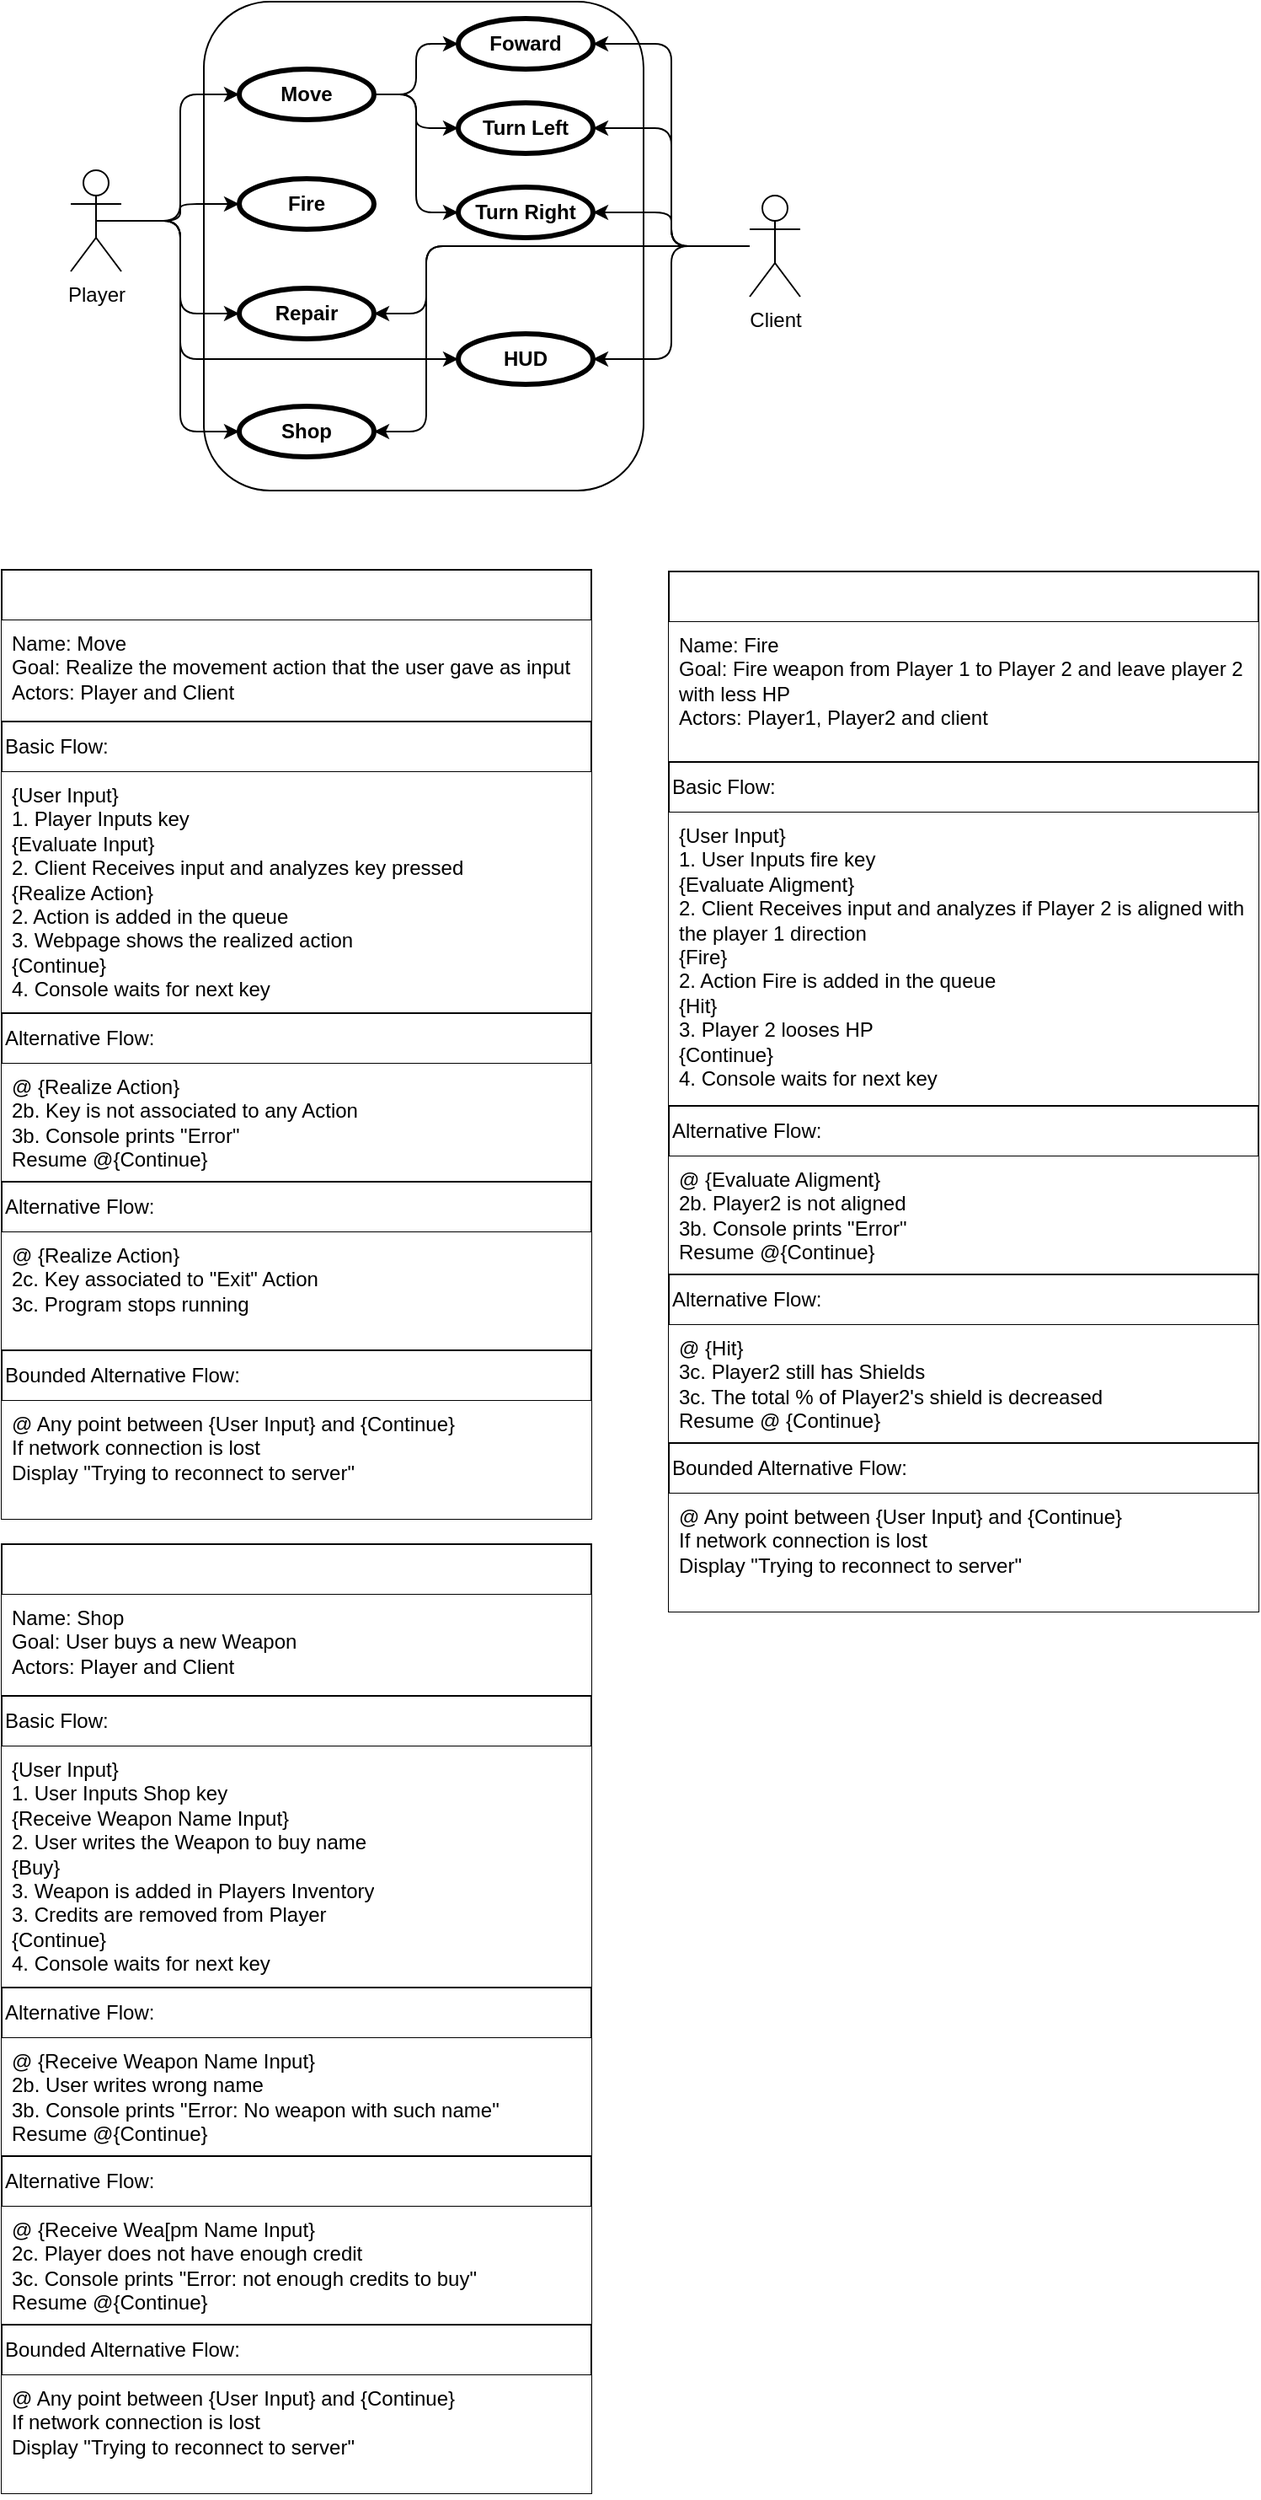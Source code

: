 <mxfile>
    <diagram id="Ikyr1FNvLGh7gO3dsZML" name="Page-1">
        <mxGraphModel dx="358" dy="474" grid="0" gridSize="10" guides="1" tooltips="1" connect="1" arrows="1" fold="1" page="1" pageScale="1" pageWidth="850" pageHeight="1100" background="none" math="0" shadow="0">
            <root>
                <mxCell id="0"/>
                <mxCell id="1" parent="0"/>
                <mxCell id="3" value="" style="rounded=1;whiteSpace=wrap;html=1;" parent="1" vertex="1">
                    <mxGeometry x="149" width="261" height="290" as="geometry"/>
                </mxCell>
                <mxCell id="15" style="edgeStyle=orthogonalEdgeStyle;html=1;entryX=0;entryY=0.5;entryDx=0;entryDy=0;exitX=0.5;exitY=0.5;exitDx=0;exitDy=0;exitPerimeter=0;" parent="1" source="64" target="14" edge="1">
                    <mxGeometry relative="1" as="geometry"/>
                </mxCell>
                <mxCell id="65" style="edgeStyle=orthogonalEdgeStyle;html=1;entryX=1;entryY=0.5;entryDx=0;entryDy=0;" edge="1" parent="1" source="2" target="34">
                    <mxGeometry relative="1" as="geometry"/>
                </mxCell>
                <mxCell id="66" style="edgeStyle=orthogonalEdgeStyle;html=1;entryX=1;entryY=0.5;entryDx=0;entryDy=0;" edge="1" parent="1" source="2" target="35">
                    <mxGeometry relative="1" as="geometry"/>
                </mxCell>
                <mxCell id="67" style="edgeStyle=orthogonalEdgeStyle;html=1;entryX=1;entryY=0.5;entryDx=0;entryDy=0;" edge="1" parent="1" source="2" target="36">
                    <mxGeometry relative="1" as="geometry"/>
                </mxCell>
                <mxCell id="68" style="edgeStyle=orthogonalEdgeStyle;html=1;entryX=1;entryY=0.5;entryDx=0;entryDy=0;" edge="1" parent="1" source="2" target="9">
                    <mxGeometry relative="1" as="geometry">
                        <Array as="points">
                            <mxPoint x="281" y="145"/>
                            <mxPoint x="281" y="185"/>
                        </Array>
                    </mxGeometry>
                </mxCell>
                <mxCell id="69" style="edgeStyle=orthogonalEdgeStyle;html=1;entryX=1;entryY=0.5;entryDx=0;entryDy=0;" edge="1" parent="1" source="2" target="14">
                    <mxGeometry relative="1" as="geometry">
                        <Array as="points">
                            <mxPoint x="281" y="145"/>
                            <mxPoint x="281" y="255"/>
                        </Array>
                    </mxGeometry>
                </mxCell>
                <mxCell id="72" style="edgeStyle=orthogonalEdgeStyle;html=1;entryX=1;entryY=0.5;entryDx=0;entryDy=0;" edge="1" parent="1" source="2" target="70">
                    <mxGeometry relative="1" as="geometry"/>
                </mxCell>
                <mxCell id="2" value="Client" style="shape=umlActor;html=1;verticalLabelPosition=bottom;verticalAlign=top;align=center;" parent="1" vertex="1">
                    <mxGeometry x="473" y="115" width="30" height="60" as="geometry"/>
                </mxCell>
                <mxCell id="37" style="edgeStyle=orthogonalEdgeStyle;html=1;entryX=0;entryY=0.5;entryDx=0;entryDy=0;" parent="1" source="7" target="34" edge="1">
                    <mxGeometry relative="1" as="geometry"/>
                </mxCell>
                <mxCell id="38" style="edgeStyle=orthogonalEdgeStyle;html=1;entryX=0;entryY=0.5;entryDx=0;entryDy=0;" parent="1" source="7" target="35" edge="1">
                    <mxGeometry relative="1" as="geometry"/>
                </mxCell>
                <mxCell id="39" style="edgeStyle=orthogonalEdgeStyle;html=1;entryX=0;entryY=0.5;entryDx=0;entryDy=0;" parent="1" source="7" target="36" edge="1">
                    <mxGeometry relative="1" as="geometry"/>
                </mxCell>
                <mxCell id="7" value="Move" style="shape=ellipse;html=1;strokeWidth=3;fontStyle=1;whiteSpace=wrap;align=center;perimeter=ellipsePerimeter;" parent="1" vertex="1">
                    <mxGeometry x="170" y="40" width="80" height="30" as="geometry"/>
                </mxCell>
                <mxCell id="8" value="Fire" style="shape=ellipse;html=1;strokeWidth=3;fontStyle=1;whiteSpace=wrap;align=center;perimeter=ellipsePerimeter;" parent="1" vertex="1">
                    <mxGeometry x="170" y="105" width="80" height="30" as="geometry"/>
                </mxCell>
                <mxCell id="9" value="Repair" style="shape=ellipse;html=1;strokeWidth=3;fontStyle=1;whiteSpace=wrap;align=center;perimeter=ellipsePerimeter;" parent="1" vertex="1">
                    <mxGeometry x="170" y="170" width="80" height="30" as="geometry"/>
                </mxCell>
                <mxCell id="10" style="edgeStyle=orthogonalEdgeStyle;html=1;entryX=0;entryY=0.5;entryDx=0;entryDy=0;exitX=0.5;exitY=0.5;exitDx=0;exitDy=0;exitPerimeter=0;" parent="1" source="64" target="7" edge="1">
                    <mxGeometry relative="1" as="geometry">
                        <mxPoint x="93" y="130" as="sourcePoint"/>
                    </mxGeometry>
                </mxCell>
                <mxCell id="11" style="edgeStyle=orthogonalEdgeStyle;html=1;entryX=0;entryY=0.5;entryDx=0;entryDy=0;exitX=0.5;exitY=0.5;exitDx=0;exitDy=0;exitPerimeter=0;" parent="1" source="64" target="8" edge="1">
                    <mxGeometry relative="1" as="geometry"/>
                </mxCell>
                <mxCell id="12" style="edgeStyle=orthogonalEdgeStyle;html=1;entryX=0;entryY=0.5;entryDx=0;entryDy=0;" parent="1" source="64" target="9" edge="1">
                    <mxGeometry relative="1" as="geometry"/>
                </mxCell>
                <mxCell id="14" value="Shop" style="shape=ellipse;html=1;strokeWidth=3;fontStyle=1;whiteSpace=wrap;align=center;perimeter=ellipsePerimeter;" parent="1" vertex="1">
                    <mxGeometry x="170" y="240" width="80" height="30" as="geometry"/>
                </mxCell>
                <mxCell id="30" value="" style="swimlane;fontStyle=0;childLayout=stackLayout;horizontal=1;startSize=30;horizontalStack=0;resizeParent=1;resizeParentMax=0;resizeLast=0;collapsible=0;marginBottom=0;whiteSpace=wrap;html=1;align=left;expand=1;resizeWidth=1;resizeHeight=1;" parent="1" vertex="1">
                    <mxGeometry x="29" y="337" width="350" height="563" as="geometry"/>
                </mxCell>
                <mxCell id="31" value="Name: Move&lt;br&gt;Goal: Realize the movement action that the user gave as input&lt;br&gt;Actors: Player and Client" style="text;strokeColor=none;fillColor=default;align=left;verticalAlign=top;spacingLeft=4;spacingRight=4;overflow=hidden;points=[[0,0.5],[1,0.5]];portConstraint=eastwest;rotatable=0;whiteSpace=wrap;html=1;resizeWidth=1;resizeHeight=1;imageAspect=0;" parent="30" vertex="1">
                    <mxGeometry y="30" width="350" height="60" as="geometry"/>
                </mxCell>
                <mxCell id="22" value="Basic Flow:" style="swimlane;fontStyle=0;childLayout=stackLayout;horizontal=1;startSize=30;horizontalStack=0;resizeParent=1;resizeParentMax=0;resizeLast=0;collapsible=0;marginBottom=0;whiteSpace=wrap;html=1;align=left;expand=1;resizeWidth=1;resizeHeight=1;" parent="30" vertex="1">
                    <mxGeometry y="90" width="350" height="273" as="geometry"/>
                </mxCell>
                <mxCell id="25" value="{User Input}&lt;br&gt;1. Player Inputs key&lt;br&gt;{Evaluate Input}&lt;br&gt;2. Client Receives input and analyzes key pressed&lt;br&gt;{Realize Action}&lt;br&gt;2. Action is added in the queue&lt;br&gt;3. Webpage shows the realized action&lt;br&gt;{Continue}&lt;br&gt;4. Console waits for next key" style="text;strokeColor=none;fillColor=default;align=left;verticalAlign=top;spacingLeft=4;spacingRight=4;overflow=hidden;points=[[0,0.5],[1,0.5]];portConstraint=eastwest;rotatable=0;whiteSpace=wrap;html=1;resizeWidth=1;resizeHeight=1;imageAspect=0;" parent="22" vertex="1">
                    <mxGeometry y="30" width="350" height="143" as="geometry"/>
                </mxCell>
                <mxCell id="32" value="Alternative Flow:" style="swimlane;fontStyle=0;childLayout=stackLayout;horizontal=1;startSize=30;horizontalStack=0;resizeParent=1;resizeParentMax=0;resizeLast=0;collapsible=0;marginBottom=0;whiteSpace=wrap;html=1;align=left;expand=1;resizeWidth=1;resizeHeight=1;" parent="22" vertex="1">
                    <mxGeometry y="173" width="350" height="100" as="geometry"/>
                </mxCell>
                <mxCell id="33" value="@ {Realize Action}&lt;br&gt;2b. Key is not associated to any Action&lt;br&gt;3b. Console prints &quot;Error&quot;&lt;br&gt;Resume @{Continue}&amp;nbsp;" style="text;strokeColor=none;fillColor=default;align=left;verticalAlign=top;spacingLeft=4;spacingRight=4;overflow=hidden;points=[[0,0.5],[1,0.5]];portConstraint=eastwest;rotatable=0;whiteSpace=wrap;html=1;resizeWidth=1;resizeHeight=1;imageAspect=0;" parent="32" vertex="1">
                    <mxGeometry y="30" width="350" height="70" as="geometry"/>
                </mxCell>
                <mxCell id="40" value="Alternative Flow:" style="swimlane;fontStyle=0;childLayout=stackLayout;horizontal=1;startSize=30;horizontalStack=0;resizeParent=1;resizeParentMax=0;resizeLast=0;collapsible=0;marginBottom=0;whiteSpace=wrap;html=1;align=left;expand=1;resizeWidth=1;resizeHeight=1;" vertex="1" parent="30">
                    <mxGeometry y="363" width="350" height="100" as="geometry"/>
                </mxCell>
                <mxCell id="41" value="@ {Realize Action}&lt;br&gt;2c. Key associated to &quot;Exit&quot; Action&lt;br&gt;3c. Program stops running" style="text;strokeColor=none;fillColor=default;align=left;verticalAlign=top;spacingLeft=4;spacingRight=4;overflow=hidden;points=[[0,0.5],[1,0.5]];portConstraint=eastwest;rotatable=0;whiteSpace=wrap;html=1;resizeWidth=1;resizeHeight=1;imageAspect=0;" vertex="1" parent="40">
                    <mxGeometry y="30" width="350" height="70" as="geometry"/>
                </mxCell>
                <mxCell id="42" value="Bounded Alternative Flow:" style="swimlane;fontStyle=0;childLayout=stackLayout;horizontal=1;startSize=30;horizontalStack=0;resizeParent=1;resizeParentMax=0;resizeLast=0;collapsible=0;marginBottom=0;whiteSpace=wrap;html=1;align=left;expand=1;resizeWidth=1;resizeHeight=1;" vertex="1" parent="30">
                    <mxGeometry y="463" width="350" height="100" as="geometry"/>
                </mxCell>
                <mxCell id="43" value="@ Any point between {User Input} and {Continue}&lt;br&gt;If network connection is lost&lt;br&gt;Display &quot;Trying to reconnect to server&quot;" style="text;strokeColor=none;fillColor=default;align=left;verticalAlign=top;spacingLeft=4;spacingRight=4;overflow=hidden;points=[[0,0.5],[1,0.5]];portConstraint=eastwest;rotatable=0;whiteSpace=wrap;html=1;resizeWidth=1;resizeHeight=1;imageAspect=0;" vertex="1" parent="42">
                    <mxGeometry y="30" width="350" height="70" as="geometry"/>
                </mxCell>
                <mxCell id="34" value="Foward" style="shape=ellipse;html=1;strokeWidth=3;fontStyle=1;whiteSpace=wrap;align=center;perimeter=ellipsePerimeter;" parent="1" vertex="1">
                    <mxGeometry x="300" y="10" width="80" height="30" as="geometry"/>
                </mxCell>
                <mxCell id="35" value="Turn Left" style="shape=ellipse;html=1;strokeWidth=3;fontStyle=1;whiteSpace=wrap;align=center;perimeter=ellipsePerimeter;" parent="1" vertex="1">
                    <mxGeometry x="300" y="60" width="80" height="30" as="geometry"/>
                </mxCell>
                <mxCell id="36" value="Turn Right" style="shape=ellipse;html=1;strokeWidth=3;fontStyle=1;whiteSpace=wrap;align=center;perimeter=ellipsePerimeter;" parent="1" vertex="1">
                    <mxGeometry x="300" y="110" width="80" height="30" as="geometry"/>
                </mxCell>
                <mxCell id="44" value="" style="swimlane;fontStyle=0;childLayout=stackLayout;horizontal=1;startSize=30;horizontalStack=0;resizeParent=1;resizeParentMax=0;resizeLast=0;collapsible=0;marginBottom=0;whiteSpace=wrap;html=1;align=left;expand=1;resizeWidth=1;resizeHeight=1;" vertex="1" parent="1">
                    <mxGeometry x="425" y="338" width="350" height="617" as="geometry"/>
                </mxCell>
                <mxCell id="45" value="Name: Fire&lt;br&gt;Goal: Fire weapon from Player 1 to Player 2 and leave player 2 with less HP&lt;br&gt;Actors: Player1, Player2 and client" style="text;strokeColor=none;fillColor=default;align=left;verticalAlign=top;spacingLeft=4;spacingRight=4;overflow=hidden;points=[[0,0.5],[1,0.5]];portConstraint=eastwest;rotatable=0;whiteSpace=wrap;html=1;resizeWidth=1;resizeHeight=1;imageAspect=0;" vertex="1" parent="44">
                    <mxGeometry y="30" width="350" height="83" as="geometry"/>
                </mxCell>
                <mxCell id="46" value="Basic Flow:" style="swimlane;fontStyle=0;childLayout=stackLayout;horizontal=1;startSize=30;horizontalStack=0;resizeParent=1;resizeParentMax=0;resizeLast=0;collapsible=0;marginBottom=0;whiteSpace=wrap;html=1;align=left;expand=1;resizeWidth=1;resizeHeight=1;" vertex="1" parent="44">
                    <mxGeometry y="113" width="350" height="304" as="geometry"/>
                </mxCell>
                <mxCell id="47" value="{User Input}&lt;br&gt;1. User Inputs fire key&lt;br&gt;{Evaluate Aligment}&lt;br&gt;2. Client Receives input and analyzes if Player 2 is aligned with the player 1 direction&lt;br&gt;{Fire}&lt;br&gt;2. Action Fire is added in the queue&lt;br&gt;{Hit}&lt;br&gt;3. Player 2 looses HP&lt;br&gt;{Continue}&lt;br&gt;4. Console waits for next key" style="text;strokeColor=none;fillColor=default;align=left;verticalAlign=top;spacingLeft=4;spacingRight=4;overflow=hidden;points=[[0,0.5],[1,0.5]];portConstraint=eastwest;rotatable=0;whiteSpace=wrap;html=1;resizeWidth=1;resizeHeight=1;imageAspect=0;" vertex="1" parent="46">
                    <mxGeometry y="30" width="350" height="174" as="geometry"/>
                </mxCell>
                <mxCell id="48" value="Alternative Flow:" style="swimlane;fontStyle=0;childLayout=stackLayout;horizontal=1;startSize=30;horizontalStack=0;resizeParent=1;resizeParentMax=0;resizeLast=0;collapsible=0;marginBottom=0;whiteSpace=wrap;html=1;align=left;expand=1;resizeWidth=1;resizeHeight=1;" vertex="1" parent="46">
                    <mxGeometry y="204" width="350" height="100" as="geometry"/>
                </mxCell>
                <mxCell id="49" value="@ {Evaluate Aligment}&lt;br&gt;2b. Player2 is not aligned&lt;br&gt;3b. Console prints &quot;Error&quot;&lt;br&gt;Resume @{Continue}&amp;nbsp;" style="text;strokeColor=none;fillColor=default;align=left;verticalAlign=top;spacingLeft=4;spacingRight=4;overflow=hidden;points=[[0,0.5],[1,0.5]];portConstraint=eastwest;rotatable=0;whiteSpace=wrap;html=1;resizeWidth=1;resizeHeight=1;imageAspect=0;" vertex="1" parent="48">
                    <mxGeometry y="30" width="350" height="70" as="geometry"/>
                </mxCell>
                <mxCell id="50" value="Alternative Flow:" style="swimlane;fontStyle=0;childLayout=stackLayout;horizontal=1;startSize=30;horizontalStack=0;resizeParent=1;resizeParentMax=0;resizeLast=0;collapsible=0;marginBottom=0;whiteSpace=wrap;html=1;align=left;expand=1;resizeWidth=1;resizeHeight=1;" vertex="1" parent="44">
                    <mxGeometry y="417" width="350" height="100" as="geometry"/>
                </mxCell>
                <mxCell id="51" value="@ {Hit}&lt;br&gt;3c. Player2 still has Shields&lt;br&gt;3c. The total % of Player2's shield is decreased&lt;br&gt;Resume @ {Continue}" style="text;strokeColor=none;fillColor=default;align=left;verticalAlign=top;spacingLeft=4;spacingRight=4;overflow=hidden;points=[[0,0.5],[1,0.5]];portConstraint=eastwest;rotatable=0;whiteSpace=wrap;html=1;resizeWidth=1;resizeHeight=1;imageAspect=0;" vertex="1" parent="50">
                    <mxGeometry y="30" width="350" height="70" as="geometry"/>
                </mxCell>
                <mxCell id="52" value="Bounded Alternative Flow:" style="swimlane;fontStyle=0;childLayout=stackLayout;horizontal=1;startSize=30;horizontalStack=0;resizeParent=1;resizeParentMax=0;resizeLast=0;collapsible=0;marginBottom=0;whiteSpace=wrap;html=1;align=left;expand=1;resizeWidth=1;resizeHeight=1;" vertex="1" parent="44">
                    <mxGeometry y="517" width="350" height="100" as="geometry"/>
                </mxCell>
                <mxCell id="53" value="@ Any point between {User Input} and {Continue}&lt;br&gt;If network connection is lost&lt;br&gt;Display &quot;Trying to reconnect to server&quot;" style="text;strokeColor=none;fillColor=default;align=left;verticalAlign=top;spacingLeft=4;spacingRight=4;overflow=hidden;points=[[0,0.5],[1,0.5]];portConstraint=eastwest;rotatable=0;whiteSpace=wrap;html=1;resizeWidth=1;resizeHeight=1;imageAspect=0;" vertex="1" parent="52">
                    <mxGeometry y="30" width="350" height="70" as="geometry"/>
                </mxCell>
                <mxCell id="54" value="" style="swimlane;fontStyle=0;childLayout=stackLayout;horizontal=1;startSize=30;horizontalStack=0;resizeParent=1;resizeParentMax=0;resizeLast=0;collapsible=0;marginBottom=0;whiteSpace=wrap;html=1;align=left;expand=1;resizeWidth=1;resizeHeight=1;" vertex="1" parent="1">
                    <mxGeometry x="29" y="915" width="350" height="563" as="geometry"/>
                </mxCell>
                <mxCell id="55" value="Name: Shop&lt;br&gt;Goal: User buys a new Weapon&lt;br&gt;Actors: Player and Client" style="text;strokeColor=none;fillColor=default;align=left;verticalAlign=top;spacingLeft=4;spacingRight=4;overflow=hidden;points=[[0,0.5],[1,0.5]];portConstraint=eastwest;rotatable=0;whiteSpace=wrap;html=1;resizeWidth=1;resizeHeight=1;imageAspect=0;" vertex="1" parent="54">
                    <mxGeometry y="30" width="350" height="60" as="geometry"/>
                </mxCell>
                <mxCell id="56" value="Basic Flow:" style="swimlane;fontStyle=0;childLayout=stackLayout;horizontal=1;startSize=30;horizontalStack=0;resizeParent=1;resizeParentMax=0;resizeLast=0;collapsible=0;marginBottom=0;whiteSpace=wrap;html=1;align=left;expand=1;resizeWidth=1;resizeHeight=1;" vertex="1" parent="54">
                    <mxGeometry y="90" width="350" height="273" as="geometry"/>
                </mxCell>
                <mxCell id="57" value="{User Input}&lt;br&gt;1. User Inputs Shop key&lt;br&gt;{Receive Weapon Name Input}&lt;br&gt;2. User writes the Weapon to buy name&lt;br&gt;{Buy}&lt;br&gt;3. Weapon is added in Players Inventory&lt;br&gt;3. Credits are removed from Player&lt;br&gt;{Continue}&lt;br&gt;4. Console waits for next key" style="text;strokeColor=none;fillColor=default;align=left;verticalAlign=top;spacingLeft=4;spacingRight=4;overflow=hidden;points=[[0,0.5],[1,0.5]];portConstraint=eastwest;rotatable=0;whiteSpace=wrap;html=1;resizeWidth=1;resizeHeight=1;imageAspect=0;" vertex="1" parent="56">
                    <mxGeometry y="30" width="350" height="143" as="geometry"/>
                </mxCell>
                <mxCell id="58" value="Alternative Flow:" style="swimlane;fontStyle=0;childLayout=stackLayout;horizontal=1;startSize=30;horizontalStack=0;resizeParent=1;resizeParentMax=0;resizeLast=0;collapsible=0;marginBottom=0;whiteSpace=wrap;html=1;align=left;expand=1;resizeWidth=1;resizeHeight=1;" vertex="1" parent="56">
                    <mxGeometry y="173" width="350" height="100" as="geometry"/>
                </mxCell>
                <mxCell id="59" value="@ {Receive Weapon Name Input}&lt;br&gt;2b. User writes wrong name&lt;br&gt;3b. Console prints &quot;Error: No weapon with such name&quot;&lt;br&gt;Resume @{Continue}&amp;nbsp;" style="text;strokeColor=none;fillColor=default;align=left;verticalAlign=top;spacingLeft=4;spacingRight=4;overflow=hidden;points=[[0,0.5],[1,0.5]];portConstraint=eastwest;rotatable=0;whiteSpace=wrap;html=1;resizeWidth=1;resizeHeight=1;imageAspect=0;" vertex="1" parent="58">
                    <mxGeometry y="30" width="350" height="70" as="geometry"/>
                </mxCell>
                <mxCell id="60" value="Alternative Flow:" style="swimlane;fontStyle=0;childLayout=stackLayout;horizontal=1;startSize=30;horizontalStack=0;resizeParent=1;resizeParentMax=0;resizeLast=0;collapsible=0;marginBottom=0;whiteSpace=wrap;html=1;align=left;expand=1;resizeWidth=1;resizeHeight=1;" vertex="1" parent="54">
                    <mxGeometry y="363" width="350" height="100" as="geometry"/>
                </mxCell>
                <mxCell id="61" value="@ {Receive Wea[pm Name Input}&lt;br&gt;2c. Player does not have enough credit&lt;br&gt;3c. Console prints &quot;Error: not enough credits to buy&quot;&lt;br&gt;Resume @{Continue}" style="text;strokeColor=none;fillColor=default;align=left;verticalAlign=top;spacingLeft=4;spacingRight=4;overflow=hidden;points=[[0,0.5],[1,0.5]];portConstraint=eastwest;rotatable=0;whiteSpace=wrap;html=1;resizeWidth=1;resizeHeight=1;imageAspect=0;" vertex="1" parent="60">
                    <mxGeometry y="30" width="350" height="70" as="geometry"/>
                </mxCell>
                <mxCell id="62" value="Bounded Alternative Flow:" style="swimlane;fontStyle=0;childLayout=stackLayout;horizontal=1;startSize=30;horizontalStack=0;resizeParent=1;resizeParentMax=0;resizeLast=0;collapsible=0;marginBottom=0;whiteSpace=wrap;html=1;align=left;expand=1;resizeWidth=1;resizeHeight=1;" vertex="1" parent="54">
                    <mxGeometry y="463" width="350" height="100" as="geometry"/>
                </mxCell>
                <mxCell id="63" value="@ Any point between {User Input} and {Continue}&lt;br&gt;If network connection is lost&lt;br&gt;Display &quot;Trying to reconnect to server&quot;" style="text;strokeColor=none;fillColor=default;align=left;verticalAlign=top;spacingLeft=4;spacingRight=4;overflow=hidden;points=[[0,0.5],[1,0.5]];portConstraint=eastwest;rotatable=0;whiteSpace=wrap;html=1;resizeWidth=1;resizeHeight=1;imageAspect=0;" vertex="1" parent="62">
                    <mxGeometry y="30" width="350" height="70" as="geometry"/>
                </mxCell>
                <mxCell id="71" style="edgeStyle=orthogonalEdgeStyle;html=1;entryX=0;entryY=0.5;entryDx=0;entryDy=0;" edge="1" parent="1" source="64" target="70">
                    <mxGeometry relative="1" as="geometry">
                        <Array as="points">
                            <mxPoint x="135" y="130"/>
                            <mxPoint x="135" y="212"/>
                        </Array>
                    </mxGeometry>
                </mxCell>
                <mxCell id="64" value="Player" style="shape=umlActor;html=1;verticalLabelPosition=bottom;verticalAlign=top;align=center;" vertex="1" parent="1">
                    <mxGeometry x="70" y="100" width="30" height="60" as="geometry"/>
                </mxCell>
                <mxCell id="70" value="HUD" style="shape=ellipse;html=1;strokeWidth=3;fontStyle=1;whiteSpace=wrap;align=center;perimeter=ellipsePerimeter;" vertex="1" parent="1">
                    <mxGeometry x="300" y="197" width="80" height="30" as="geometry"/>
                </mxCell>
            </root>
        </mxGraphModel>
    </diagram>
</mxfile>